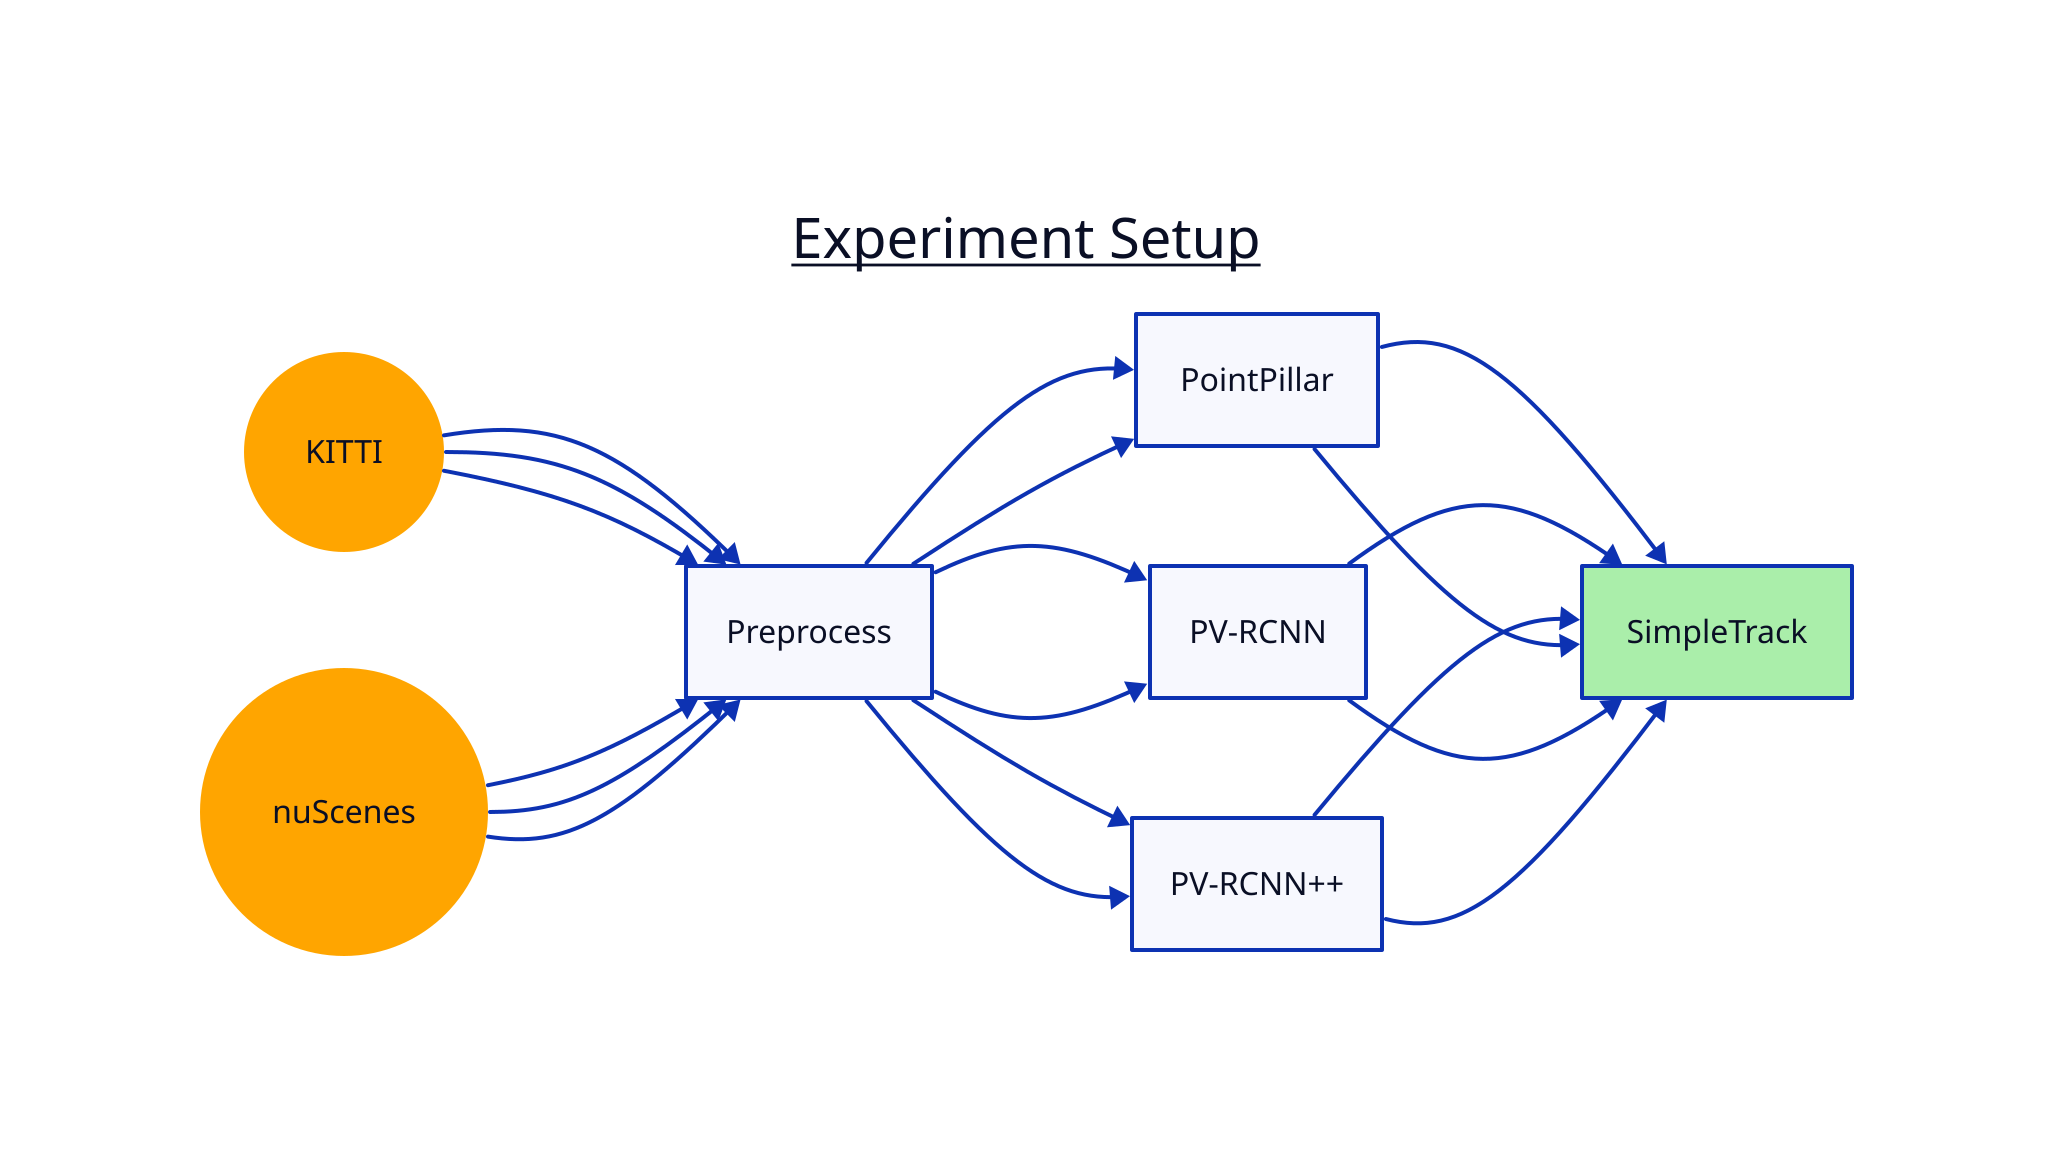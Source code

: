 direction: right

title: Experiment Setup {
  near: top-center
  shape: text
  style: {
    font-size: 28
    bold: true
    underline: true
  }
}

classes: {
  dataset: {
    shape: circle
    style: {
      fill: orange
      shadow: false
      stroke: orange
    }
  }
  od model: {
    shape: rectangle
  }
  mot model: {
    shape: rectangle
    style: {
      fill: "#aaeeaa"
      # opacity: 0.2
    }
  }
}

PointPillar.class: od model
PV-RCNN.class: od model
PV-RCNN++.class: od model

SimpleTrack.class: mot model

KITTI.class: dataset
nuScenes.class: dataset

# PointPillar -> Preprocess -> SimpleTrack
# PV-RCNN -> Preprocess -> SimpleTrack
# PV-RCNN++ -> Preprocess -> SimpleTrack

KITTI -> Preprocess -> PointPillar -> SimpleTrack
KITTI -> Preprocess -> PV-RCNN -> SimpleTrack
KITTI -> Preprocess -> PV-RCNN++ -> SimpleTrack

nuScenes -> Preprocess -> PointPillar -> SimpleTrack
nuScenes -> Preprocess -> PV-RCNN -> SimpleTrack
nuScenes -> Preprocess -> PV-RCNN++ -> SimpleTrack

